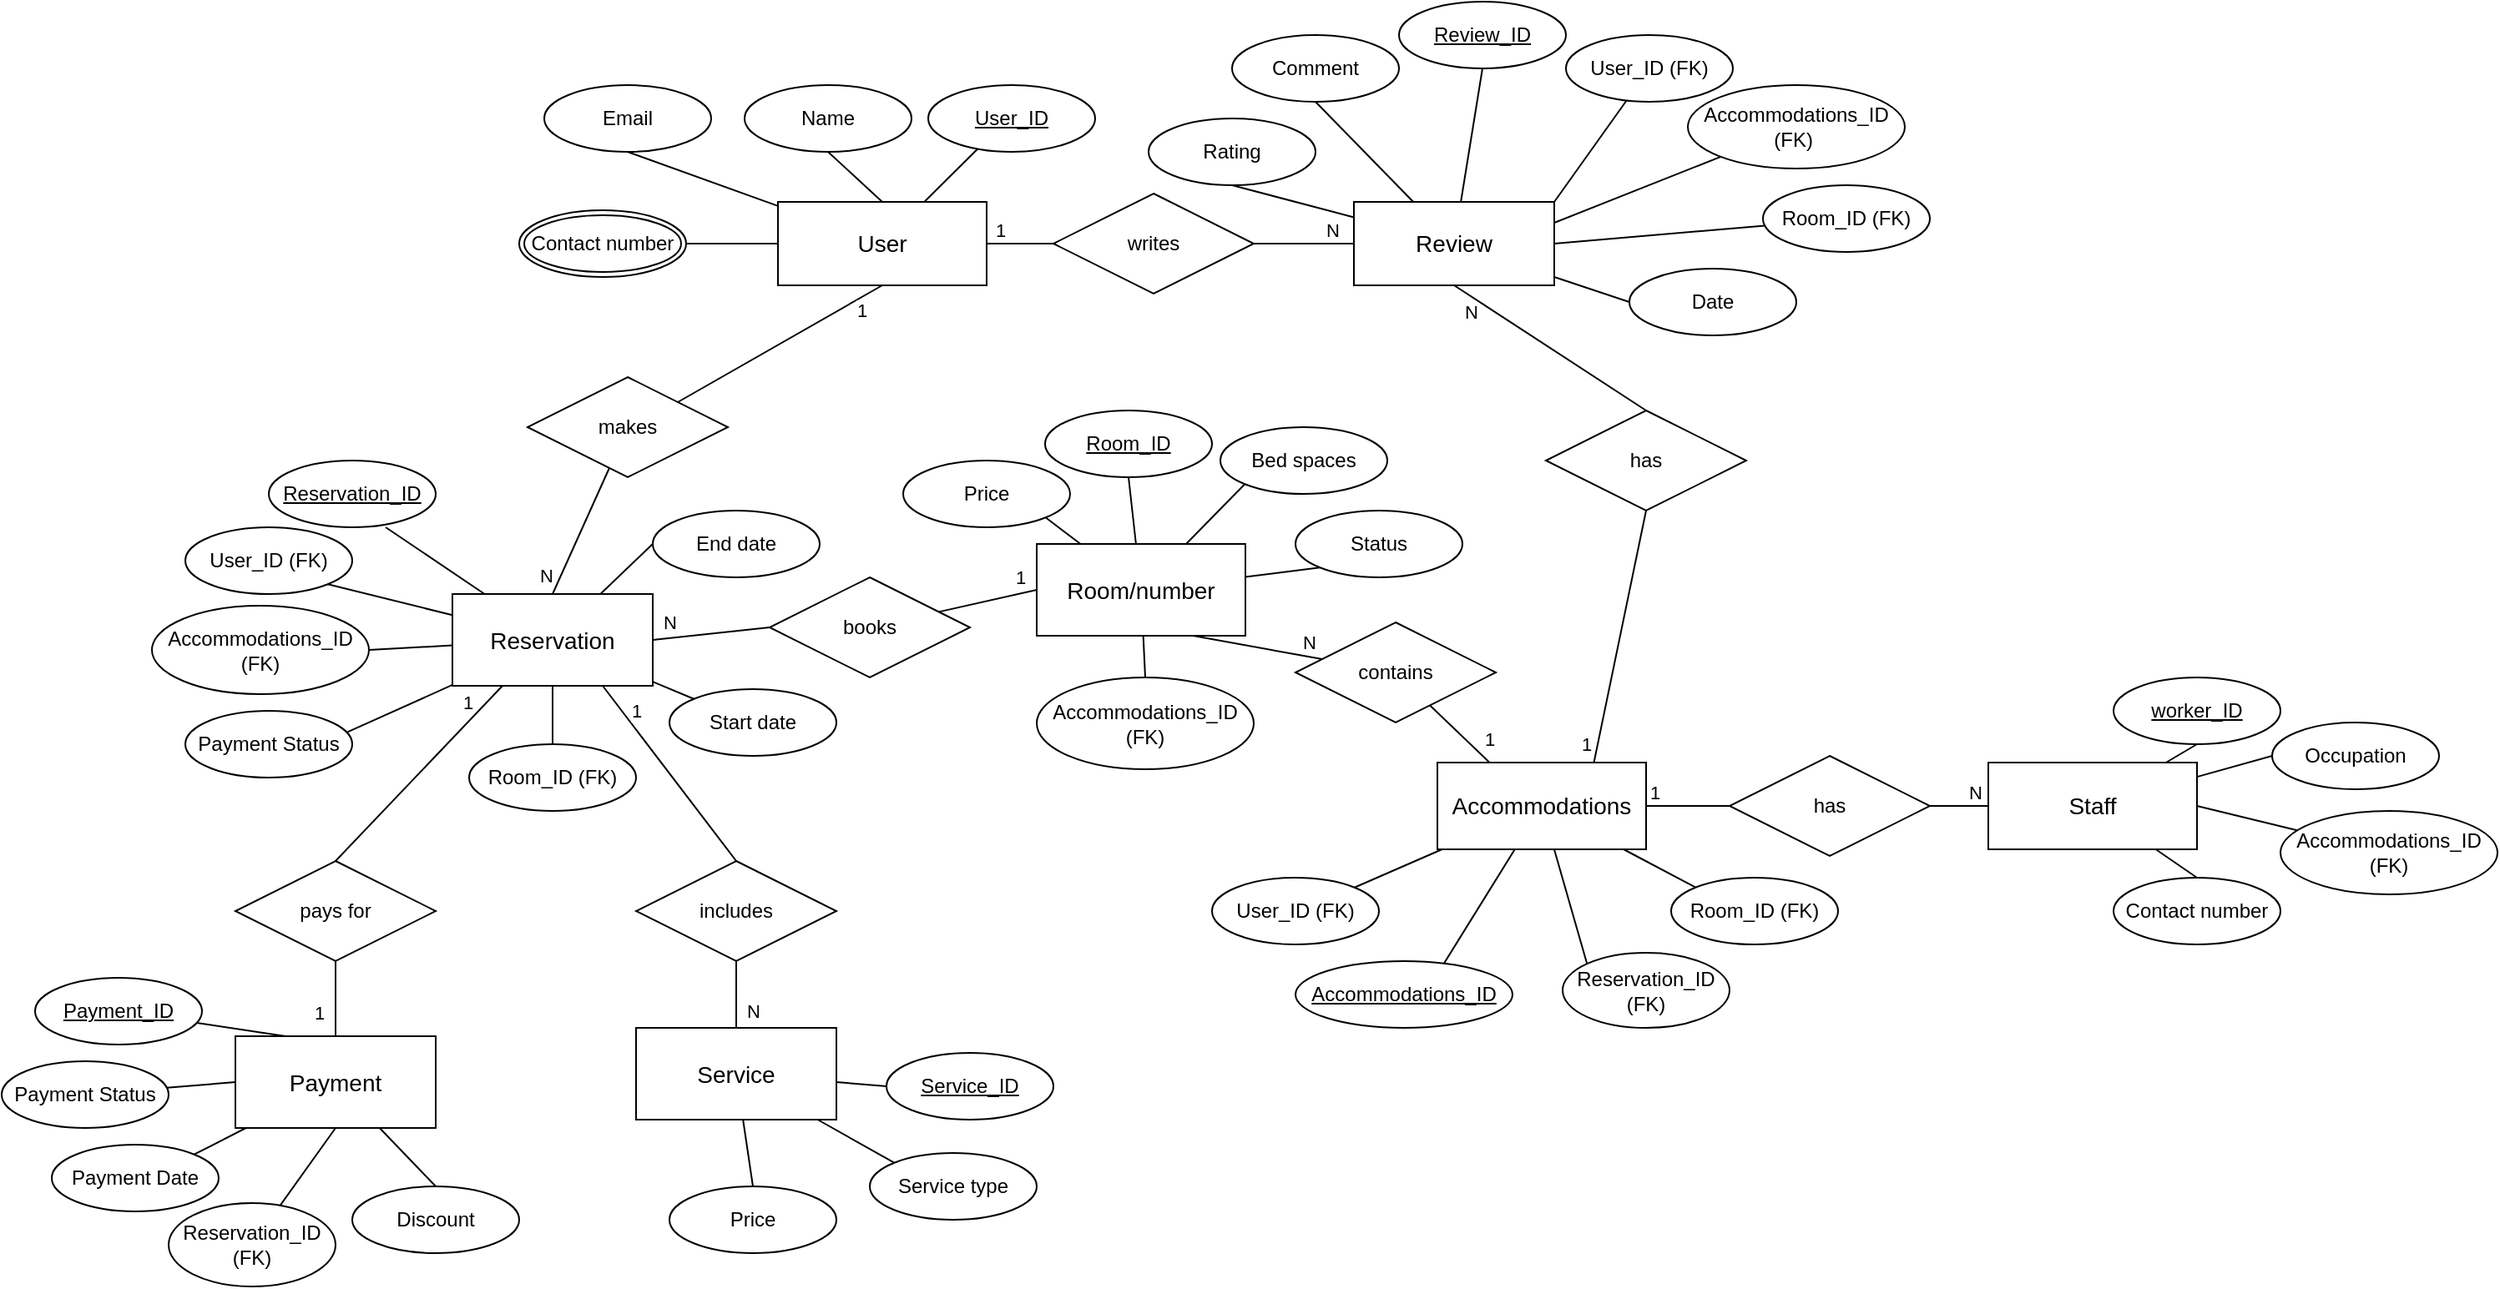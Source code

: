 <mxfile version="28.2.8">
  <diagram name="Сторінка-1" id="y6iVjI0kDgoRlhh61syA">
    <mxGraphModel dx="1480" dy="817" grid="1" gridSize="10" guides="1" tooltips="1" connect="1" arrows="1" fold="1" page="1" pageScale="1" pageWidth="1654" pageHeight="1169" math="0" shadow="0">
      <root>
        <mxCell id="0" />
        <mxCell id="1" parent="0" />
        <mxCell id="b_i_K-voBe4nod8YddAA-3" style="rounded=0;orthogonalLoop=1;jettySize=auto;html=1;endArrow=none;endFill=0;" parent="1" source="b_i_K-voBe4nod8YddAA-1" edge="1">
          <mxGeometry relative="1" as="geometry">
            <mxPoint x="674.582" y="248.256" as="targetPoint" />
          </mxGeometry>
        </mxCell>
        <mxCell id="b_i_K-voBe4nod8YddAA-7" style="rounded=0;orthogonalLoop=1;jettySize=auto;html=1;entryX=1;entryY=0.5;entryDx=0;entryDy=0;endArrow=none;endFill=0;" parent="1" source="b_i_K-voBe4nod8YddAA-1" target="1JkFjPlNz9Ic-y4vsCJE-34" edge="1">
          <mxGeometry relative="1" as="geometry">
            <mxPoint x="505.0" y="310" as="targetPoint" />
          </mxGeometry>
        </mxCell>
        <mxCell id="b_i_K-voBe4nod8YddAA-8" style="rounded=0;orthogonalLoop=1;jettySize=auto;html=1;entryX=0.5;entryY=1;entryDx=0;entryDy=0;endArrow=none;endFill=0;" parent="1" source="b_i_K-voBe4nod8YddAA-1" target="b_i_K-voBe4nod8YddAA-4" edge="1">
          <mxGeometry relative="1" as="geometry" />
        </mxCell>
        <mxCell id="b_i_K-voBe4nod8YddAA-10" style="rounded=0;orthogonalLoop=1;jettySize=auto;html=1;exitX=0.5;exitY=0;exitDx=0;exitDy=0;entryX=0.5;entryY=1;entryDx=0;entryDy=0;endArrow=none;endFill=0;" parent="1" source="b_i_K-voBe4nod8YddAA-1" target="b_i_K-voBe4nod8YddAA-6" edge="1">
          <mxGeometry relative="1" as="geometry" />
        </mxCell>
        <mxCell id="b_i_K-voBe4nod8YddAA-1" value="&lt;font style=&quot;font-size: 14px;&quot;&gt;User&lt;/font&gt;" style="whiteSpace=wrap;html=1;align=center;" parent="1" vertex="1">
          <mxGeometry x="555" y="280" width="125" height="50" as="geometry" />
        </mxCell>
        <mxCell id="b_i_K-voBe4nod8YddAA-4" value="Email" style="ellipse;whiteSpace=wrap;html=1;align=center;" parent="1" vertex="1">
          <mxGeometry x="415" y="210" width="100" height="40" as="geometry" />
        </mxCell>
        <mxCell id="b_i_K-voBe4nod8YddAA-6" value="Name" style="ellipse;whiteSpace=wrap;html=1;align=center;" parent="1" vertex="1">
          <mxGeometry x="535" y="210" width="100" height="40" as="geometry" />
        </mxCell>
        <mxCell id="b_i_K-voBe4nod8YddAA-9" value="User_ID" style="ellipse;whiteSpace=wrap;html=1;align=center;fontStyle=4;" parent="1" vertex="1">
          <mxGeometry x="645" y="210" width="100" height="40" as="geometry" />
        </mxCell>
        <mxCell id="b_i_K-voBe4nod8YddAA-13" style="rounded=0;orthogonalLoop=1;jettySize=auto;html=1;exitX=0;exitY=0.5;exitDx=0;exitDy=0;entryX=1;entryY=0.5;entryDx=0;entryDy=0;endArrow=none;endFill=0;" parent="1" source="b_i_K-voBe4nod8YddAA-11" target="b_i_K-voBe4nod8YddAA-1" edge="1">
          <mxGeometry relative="1" as="geometry" />
        </mxCell>
        <mxCell id="1JkFjPlNz9Ic-y4vsCJE-18" value="1" style="edgeLabel;html=1;align=center;verticalAlign=middle;resizable=0;points=[];" vertex="1" connectable="0" parent="b_i_K-voBe4nod8YddAA-13">
          <mxGeometry x="0.626" relative="1" as="geometry">
            <mxPoint y="-8" as="offset" />
          </mxGeometry>
        </mxCell>
        <mxCell id="b_i_K-voBe4nod8YddAA-17" value="" style="rounded=0;orthogonalLoop=1;jettySize=auto;html=1;endArrow=none;endFill=0;" parent="1" source="b_i_K-voBe4nod8YddAA-11" target="b_i_K-voBe4nod8YddAA-16" edge="1">
          <mxGeometry relative="1" as="geometry" />
        </mxCell>
        <mxCell id="1JkFjPlNz9Ic-y4vsCJE-19" value="N" style="edgeLabel;html=1;align=center;verticalAlign=middle;resizable=0;points=[];" vertex="1" connectable="0" parent="b_i_K-voBe4nod8YddAA-17">
          <mxGeometry x="0.57" y="1" relative="1" as="geometry">
            <mxPoint y="-7" as="offset" />
          </mxGeometry>
        </mxCell>
        <mxCell id="b_i_K-voBe4nod8YddAA-11" value="writes" style="shape=rhombus;perimeter=rhombusPerimeter;whiteSpace=wrap;html=1;align=center;" parent="1" vertex="1">
          <mxGeometry x="720" y="275" width="120" height="60" as="geometry" />
        </mxCell>
        <mxCell id="b_i_K-voBe4nod8YddAA-26" style="rounded=0;orthogonalLoop=1;jettySize=auto;html=1;entryX=0.5;entryY=1;entryDx=0;entryDy=0;endArrow=none;endFill=0;" parent="1" source="b_i_K-voBe4nod8YddAA-16" target="b_i_K-voBe4nod8YddAA-20" edge="1">
          <mxGeometry relative="1" as="geometry" />
        </mxCell>
        <mxCell id="b_i_K-voBe4nod8YddAA-27" style="rounded=0;orthogonalLoop=1;jettySize=auto;html=1;entryX=0.5;entryY=1;entryDx=0;entryDy=0;endArrow=none;endFill=0;" parent="1" source="b_i_K-voBe4nod8YddAA-16" target="b_i_K-voBe4nod8YddAA-18" edge="1">
          <mxGeometry relative="1" as="geometry" />
        </mxCell>
        <mxCell id="b_i_K-voBe4nod8YddAA-16" value="&lt;font style=&quot;font-size: 14px;&quot;&gt;Review&lt;/font&gt;" style="whiteSpace=wrap;html=1;" parent="1" vertex="1">
          <mxGeometry x="900" y="280" width="120" height="50" as="geometry" />
        </mxCell>
        <mxCell id="b_i_K-voBe4nod8YddAA-18" value="Review_ID" style="ellipse;whiteSpace=wrap;html=1;align=center;fontStyle=4;" parent="1" vertex="1">
          <mxGeometry x="927" y="160" width="100" height="40" as="geometry" />
        </mxCell>
        <mxCell id="b_i_K-voBe4nod8YddAA-19" value="Rating" style="ellipse;whiteSpace=wrap;html=1;align=center;" parent="1" vertex="1">
          <mxGeometry x="777" y="230" width="100" height="40" as="geometry" />
        </mxCell>
        <mxCell id="b_i_K-voBe4nod8YddAA-20" value="Comment" style="ellipse;whiteSpace=wrap;html=1;align=center;" parent="1" vertex="1">
          <mxGeometry x="827" y="180" width="100" height="40" as="geometry" />
        </mxCell>
        <mxCell id="b_i_K-voBe4nod8YddAA-21" value="Date" style="ellipse;whiteSpace=wrap;html=1;align=center;" parent="1" vertex="1">
          <mxGeometry x="1065" y="320" width="100" height="40" as="geometry" />
        </mxCell>
        <mxCell id="b_i_K-voBe4nod8YddAA-25" style="rounded=0;orthogonalLoop=1;jettySize=auto;html=1;entryX=0.5;entryY=1;entryDx=0;entryDy=0;endArrow=none;endFill=0;" parent="1" source="b_i_K-voBe4nod8YddAA-16" target="b_i_K-voBe4nod8YddAA-19" edge="1">
          <mxGeometry relative="1" as="geometry" />
        </mxCell>
        <mxCell id="b_i_K-voBe4nod8YddAA-28" style="rounded=0;orthogonalLoop=1;jettySize=auto;html=1;entryX=0;entryY=0.5;entryDx=0;entryDy=0;endArrow=none;endFill=0;" parent="1" source="b_i_K-voBe4nod8YddAA-16" target="b_i_K-voBe4nod8YddAA-21" edge="1">
          <mxGeometry relative="1" as="geometry" />
        </mxCell>
        <mxCell id="b_i_K-voBe4nod8YddAA-33" style="rounded=0;orthogonalLoop=1;jettySize=auto;html=1;entryX=0.5;entryY=1;entryDx=0;entryDy=0;endArrow=none;endFill=0;exitX=0.5;exitY=0;exitDx=0;exitDy=0;" parent="1" source="b_i_K-voBe4nod8YddAA-32" target="b_i_K-voBe4nod8YddAA-16" edge="1">
          <mxGeometry relative="1" as="geometry" />
        </mxCell>
        <mxCell id="1JkFjPlNz9Ic-y4vsCJE-25" value="N" style="edgeLabel;html=1;align=center;verticalAlign=middle;resizable=0;points=[];" vertex="1" connectable="0" parent="b_i_K-voBe4nod8YddAA-33">
          <mxGeometry x="0.819" y="1" relative="1" as="geometry">
            <mxPoint y="8" as="offset" />
          </mxGeometry>
        </mxCell>
        <mxCell id="b_i_K-voBe4nod8YddAA-35" style="rounded=0;orthogonalLoop=1;jettySize=auto;html=1;entryX=0.75;entryY=0;entryDx=0;entryDy=0;endArrow=none;endFill=0;exitX=0.5;exitY=1;exitDx=0;exitDy=0;" parent="1" source="b_i_K-voBe4nod8YddAA-32" target="b_i_K-voBe4nod8YddAA-34" edge="1">
          <mxGeometry relative="1" as="geometry" />
        </mxCell>
        <mxCell id="1JkFjPlNz9Ic-y4vsCJE-24" value="1" style="edgeLabel;html=1;align=center;verticalAlign=middle;resizable=0;points=[];" vertex="1" connectable="0" parent="b_i_K-voBe4nod8YddAA-35">
          <mxGeometry x="0.86" y="-2" relative="1" as="geometry">
            <mxPoint x="-5" as="offset" />
          </mxGeometry>
        </mxCell>
        <mxCell id="b_i_K-voBe4nod8YddAA-32" value="has" style="shape=rhombus;perimeter=rhombusPerimeter;whiteSpace=wrap;html=1;align=center;" parent="1" vertex="1">
          <mxGeometry x="1015" y="405" width="120" height="60" as="geometry" />
        </mxCell>
        <mxCell id="b_i_K-voBe4nod8YddAA-59" style="rounded=0;orthogonalLoop=1;jettySize=auto;html=1;entryX=0.5;entryY=1;entryDx=0;entryDy=0;endArrow=none;endFill=0;" parent="1" source="b_i_K-voBe4nod8YddAA-34" target="b_i_K-voBe4nod8YddAA-36" edge="1">
          <mxGeometry relative="1" as="geometry" />
        </mxCell>
        <mxCell id="1JkFjPlNz9Ic-y4vsCJE-14" style="rounded=0;orthogonalLoop=1;jettySize=auto;html=1;entryX=0;entryY=0;entryDx=0;entryDy=0;endArrow=none;endFill=0;" edge="1" parent="1" source="b_i_K-voBe4nod8YddAA-34" target="1JkFjPlNz9Ic-y4vsCJE-12">
          <mxGeometry relative="1" as="geometry" />
        </mxCell>
        <mxCell id="1JkFjPlNz9Ic-y4vsCJE-15" style="rounded=0;orthogonalLoop=1;jettySize=auto;html=1;entryX=0;entryY=0;entryDx=0;entryDy=0;endArrow=none;endFill=0;" edge="1" parent="1" source="b_i_K-voBe4nod8YddAA-34" target="1JkFjPlNz9Ic-y4vsCJE-13">
          <mxGeometry relative="1" as="geometry" />
        </mxCell>
        <mxCell id="b_i_K-voBe4nod8YddAA-34" value="&lt;span style=&quot;font-size: 14px;&quot;&gt;Accommodations&lt;/span&gt;" style="whiteSpace=wrap;html=1;align=center;" parent="1" vertex="1">
          <mxGeometry x="950" y="616" width="125" height="52" as="geometry" />
        </mxCell>
        <mxCell id="b_i_K-voBe4nod8YddAA-36" value="&lt;span style=&quot;text-align: left;&quot;&gt;Accommodations_ID&lt;/span&gt;" style="ellipse;whiteSpace=wrap;html=1;align=center;fontStyle=4;" parent="1" vertex="1">
          <mxGeometry x="865" y="735" width="130" height="40" as="geometry" />
        </mxCell>
        <mxCell id="b_i_K-voBe4nod8YddAA-38" style="rounded=0;orthogonalLoop=1;jettySize=auto;html=1;entryX=0.5;entryY=1;entryDx=0;entryDy=0;endArrow=none;endFill=0;exitX=1;exitY=0;exitDx=0;exitDy=0;" parent="1" source="b_i_K-voBe4nod8YddAA-37" target="b_i_K-voBe4nod8YddAA-1" edge="1">
          <mxGeometry relative="1" as="geometry" />
        </mxCell>
        <mxCell id="1JkFjPlNz9Ic-y4vsCJE-20" value="1" style="edgeLabel;html=1;align=center;verticalAlign=middle;resizable=0;points=[];" vertex="1" connectable="0" parent="b_i_K-voBe4nod8YddAA-38">
          <mxGeometry x="0.591" relative="1" as="geometry">
            <mxPoint x="13" as="offset" />
          </mxGeometry>
        </mxCell>
        <mxCell id="b_i_K-voBe4nod8YddAA-40" style="rounded=0;orthogonalLoop=1;jettySize=auto;html=1;entryX=0.5;entryY=0;entryDx=0;entryDy=0;endArrow=none;endFill=0;" parent="1" source="b_i_K-voBe4nod8YddAA-37" target="b_i_K-voBe4nod8YddAA-39" edge="1">
          <mxGeometry relative="1" as="geometry" />
        </mxCell>
        <mxCell id="1JkFjPlNz9Ic-y4vsCJE-21" value="N" style="edgeLabel;html=1;align=center;verticalAlign=middle;resizable=0;points=[];" vertex="1" connectable="0" parent="b_i_K-voBe4nod8YddAA-40">
          <mxGeometry x="0.713" y="-1" relative="1" as="geometry">
            <mxPoint x="-8" as="offset" />
          </mxGeometry>
        </mxCell>
        <mxCell id="b_i_K-voBe4nod8YddAA-37" value="makes" style="shape=rhombus;perimeter=rhombusPerimeter;whiteSpace=wrap;html=1;align=center;" parent="1" vertex="1">
          <mxGeometry x="405" y="385" width="120" height="60" as="geometry" />
        </mxCell>
        <mxCell id="b_i_K-voBe4nod8YddAA-50" style="rounded=0;orthogonalLoop=1;jettySize=auto;html=1;entryX=1;entryY=1;entryDx=0;entryDy=0;endArrow=none;endFill=0;" parent="1" source="b_i_K-voBe4nod8YddAA-39" target="b_i_K-voBe4nod8YddAA-42" edge="1">
          <mxGeometry relative="1" as="geometry" />
        </mxCell>
        <mxCell id="b_i_K-voBe4nod8YddAA-51" style="rounded=0;orthogonalLoop=1;jettySize=auto;html=1;entryX=1;entryY=0.5;entryDx=0;entryDy=0;endArrow=none;endFill=0;" parent="1" source="b_i_K-voBe4nod8YddAA-39" target="b_i_K-voBe4nod8YddAA-43" edge="1">
          <mxGeometry relative="1" as="geometry" />
        </mxCell>
        <mxCell id="b_i_K-voBe4nod8YddAA-55" style="rounded=0;orthogonalLoop=1;jettySize=auto;html=1;entryX=0;entryY=0;entryDx=0;entryDy=0;endArrow=none;endFill=0;" parent="1" source="b_i_K-voBe4nod8YddAA-39" target="b_i_K-voBe4nod8YddAA-47" edge="1">
          <mxGeometry relative="1" as="geometry" />
        </mxCell>
        <mxCell id="b_i_K-voBe4nod8YddAA-39" value="&lt;span style=&quot;font-size: 14px;&quot;&gt;Reservation&lt;/span&gt;" style="whiteSpace=wrap;html=1;align=center;" parent="1" vertex="1">
          <mxGeometry x="360" y="515" width="120" height="55" as="geometry" />
        </mxCell>
        <mxCell id="b_i_K-voBe4nod8YddAA-41" value="&lt;span style=&quot;text-align: left;&quot;&gt;Reservation_ID&lt;/span&gt;" style="ellipse;whiteSpace=wrap;html=1;align=center;fontStyle=4;" parent="1" vertex="1">
          <mxGeometry x="250" y="435" width="100" height="40" as="geometry" />
        </mxCell>
        <mxCell id="b_i_K-voBe4nod8YddAA-42" value="&lt;span style=&quot;text-align: left;&quot;&gt;User_ID (FK)&lt;/span&gt;" style="ellipse;whiteSpace=wrap;html=1;align=center;" parent="1" vertex="1">
          <mxGeometry x="200" y="475" width="100" height="40" as="geometry" />
        </mxCell>
        <mxCell id="b_i_K-voBe4nod8YddAA-43" value="&lt;span style=&quot;text-align: left;&quot;&gt;Accommodations_ID (FK)&lt;/span&gt;" style="ellipse;whiteSpace=wrap;html=1;align=center;" parent="1" vertex="1">
          <mxGeometry x="180" y="522" width="130" height="53" as="geometry" />
        </mxCell>
        <mxCell id="b_i_K-voBe4nod8YddAA-44" value="&lt;span style=&quot;text-align: left;&quot;&gt;Payment Status&lt;/span&gt;" style="ellipse;whiteSpace=wrap;html=1;align=center;" parent="1" vertex="1">
          <mxGeometry x="200" y="585" width="100" height="40" as="geometry" />
        </mxCell>
        <mxCell id="b_i_K-voBe4nod8YddAA-45" value="&lt;span style=&quot;text-align: left;&quot;&gt;Start date&lt;/span&gt;" style="ellipse;whiteSpace=wrap;html=1;align=center;" parent="1" vertex="1">
          <mxGeometry x="490" y="572" width="100" height="40" as="geometry" />
        </mxCell>
        <mxCell id="b_i_K-voBe4nod8YddAA-46" value="&lt;span style=&quot;text-align: left;&quot;&gt;Room_ID (FK)&lt;/span&gt;" style="ellipse;whiteSpace=wrap;html=1;align=center;" parent="1" vertex="1">
          <mxGeometry x="370" y="605" width="100" height="40" as="geometry" />
        </mxCell>
        <mxCell id="b_i_K-voBe4nod8YddAA-47" value="&lt;span style=&quot;text-align: left;&quot;&gt;End date&lt;/span&gt;" style="ellipse;whiteSpace=wrap;html=1;align=center;" parent="1" vertex="1">
          <mxGeometry x="480" y="465" width="100" height="40" as="geometry" />
        </mxCell>
        <mxCell id="b_i_K-voBe4nod8YddAA-49" style="rounded=0;orthogonalLoop=1;jettySize=auto;html=1;entryX=0.7;entryY=1;entryDx=0;entryDy=0;entryPerimeter=0;endArrow=none;endFill=0;" parent="1" source="b_i_K-voBe4nod8YddAA-39" target="b_i_K-voBe4nod8YddAA-41" edge="1">
          <mxGeometry relative="1" as="geometry" />
        </mxCell>
        <mxCell id="b_i_K-voBe4nod8YddAA-52" style="rounded=0;orthogonalLoop=1;jettySize=auto;html=1;entryX=0.972;entryY=0.318;entryDx=0;entryDy=0;entryPerimeter=0;endArrow=none;endFill=0;" parent="1" source="b_i_K-voBe4nod8YddAA-39" target="b_i_K-voBe4nod8YddAA-44" edge="1">
          <mxGeometry relative="1" as="geometry" />
        </mxCell>
        <mxCell id="b_i_K-voBe4nod8YddAA-53" style="rounded=0;orthogonalLoop=1;jettySize=auto;html=1;entryX=0.5;entryY=0;entryDx=0;entryDy=0;endArrow=none;endFill=0;" parent="1" source="b_i_K-voBe4nod8YddAA-39" target="b_i_K-voBe4nod8YddAA-46" edge="1">
          <mxGeometry relative="1" as="geometry" />
        </mxCell>
        <mxCell id="b_i_K-voBe4nod8YddAA-54" style="rounded=0;orthogonalLoop=1;jettySize=auto;html=1;entryX=0;entryY=0;entryDx=0;entryDy=0;endArrow=none;endFill=0;" parent="1" source="b_i_K-voBe4nod8YddAA-39" target="b_i_K-voBe4nod8YddAA-45" edge="1">
          <mxGeometry relative="1" as="geometry" />
        </mxCell>
        <mxCell id="b_i_K-voBe4nod8YddAA-56" value="&lt;span style=&quot;text-align: left;&quot;&gt;User_ID (FK)&lt;/span&gt;" style="ellipse;whiteSpace=wrap;html=1;align=center;" parent="1" vertex="1">
          <mxGeometry x="815" y="685" width="100" height="40" as="geometry" />
        </mxCell>
        <mxCell id="b_i_K-voBe4nod8YddAA-60" style="rounded=0;orthogonalLoop=1;jettySize=auto;html=1;entryX=1;entryY=0;entryDx=0;entryDy=0;endArrow=none;endFill=0;" parent="1" source="b_i_K-voBe4nod8YddAA-34" edge="1" target="b_i_K-voBe4nod8YddAA-56">
          <mxGeometry relative="1" as="geometry">
            <mxPoint x="920.2" y="685.04" as="targetPoint" />
          </mxGeometry>
        </mxCell>
        <mxCell id="b_i_K-voBe4nod8YddAA-65" style="rounded=0;orthogonalLoop=1;jettySize=auto;html=1;entryX=1;entryY=0.5;entryDx=0;entryDy=0;endArrow=none;endFill=0;" parent="1" source="b_i_K-voBe4nod8YddAA-63" target="b_i_K-voBe4nod8YddAA-34" edge="1">
          <mxGeometry relative="1" as="geometry" />
        </mxCell>
        <mxCell id="1JkFjPlNz9Ic-y4vsCJE-23" value="1" style="edgeLabel;html=1;align=center;verticalAlign=middle;resizable=0;points=[];" vertex="1" connectable="0" parent="b_i_K-voBe4nod8YddAA-65">
          <mxGeometry x="0.838" relative="1" as="geometry">
            <mxPoint x="1" y="-8" as="offset" />
          </mxGeometry>
        </mxCell>
        <mxCell id="b_i_K-voBe4nod8YddAA-67" style="rounded=0;orthogonalLoop=1;jettySize=auto;html=1;entryX=0;entryY=0.5;entryDx=0;entryDy=0;endArrow=none;endFill=0;" parent="1" source="b_i_K-voBe4nod8YddAA-63" target="b_i_K-voBe4nod8YddAA-66" edge="1">
          <mxGeometry relative="1" as="geometry" />
        </mxCell>
        <mxCell id="1JkFjPlNz9Ic-y4vsCJE-22" value="N" style="edgeLabel;html=1;align=center;verticalAlign=middle;resizable=0;points=[];" vertex="1" connectable="0" parent="b_i_K-voBe4nod8YddAA-67">
          <mxGeometry x="0.557" y="1" relative="1" as="geometry">
            <mxPoint y="-7" as="offset" />
          </mxGeometry>
        </mxCell>
        <mxCell id="b_i_K-voBe4nod8YddAA-63" value="has" style="shape=rhombus;perimeter=rhombusPerimeter;whiteSpace=wrap;html=1;align=center;" parent="1" vertex="1">
          <mxGeometry x="1125" y="612" width="120" height="60" as="geometry" />
        </mxCell>
        <mxCell id="b_i_K-voBe4nod8YddAA-73" style="rounded=0;orthogonalLoop=1;jettySize=auto;html=1;entryX=0;entryY=0.5;entryDx=0;entryDy=0;endArrow=none;endFill=0;" parent="1" source="b_i_K-voBe4nod8YddAA-66" target="b_i_K-voBe4nod8YddAA-69" edge="1">
          <mxGeometry relative="1" as="geometry" />
        </mxCell>
        <mxCell id="b_i_K-voBe4nod8YddAA-74" style="rounded=0;orthogonalLoop=1;jettySize=auto;html=1;entryX=0.5;entryY=0;entryDx=0;entryDy=0;endArrow=none;endFill=0;" parent="1" source="b_i_K-voBe4nod8YddAA-66" target="b_i_K-voBe4nod8YddAA-70" edge="1">
          <mxGeometry relative="1" as="geometry" />
        </mxCell>
        <mxCell id="b_i_K-voBe4nod8YddAA-66" value="&lt;span style=&quot;font-size: 14px;&quot;&gt;Staff&lt;/span&gt;" style="whiteSpace=wrap;html=1;align=center;" parent="1" vertex="1">
          <mxGeometry x="1280" y="616" width="125" height="52" as="geometry" />
        </mxCell>
        <mxCell id="b_i_K-voBe4nod8YddAA-68" value="&lt;span style=&quot;text-align: left;&quot;&gt;worker_ID&lt;/span&gt;" style="ellipse;whiteSpace=wrap;html=1;align=center;fontStyle=4;" parent="1" vertex="1">
          <mxGeometry x="1355" y="565" width="100" height="40" as="geometry" />
        </mxCell>
        <mxCell id="b_i_K-voBe4nod8YddAA-69" value="&lt;span style=&quot;text-align: left;&quot;&gt;Occupation&lt;/span&gt;" style="ellipse;whiteSpace=wrap;html=1;align=center;" parent="1" vertex="1">
          <mxGeometry x="1450" y="592" width="100" height="40" as="geometry" />
        </mxCell>
        <mxCell id="b_i_K-voBe4nod8YddAA-70" value="&lt;span style=&quot;text-align: left;&quot;&gt;Contact number&lt;/span&gt;" style="ellipse;whiteSpace=wrap;html=1;align=center;" parent="1" vertex="1">
          <mxGeometry x="1355" y="685" width="100" height="40" as="geometry" />
        </mxCell>
        <mxCell id="b_i_K-voBe4nod8YddAA-72" style="rounded=0;orthogonalLoop=1;jettySize=auto;html=1;entryX=0.5;entryY=1;entryDx=0;entryDy=0;endArrow=none;endFill=0;" parent="1" source="b_i_K-voBe4nod8YddAA-66" target="b_i_K-voBe4nod8YddAA-68" edge="1">
          <mxGeometry relative="1" as="geometry" />
        </mxCell>
        <mxCell id="b_i_K-voBe4nod8YddAA-77" style="rounded=0;orthogonalLoop=1;jettySize=auto;html=1;entryX=0.25;entryY=1;entryDx=0;entryDy=0;endArrow=none;endFill=0;exitX=0.5;exitY=0;exitDx=0;exitDy=0;" parent="1" source="b_i_K-voBe4nod8YddAA-75" target="b_i_K-voBe4nod8YddAA-39" edge="1">
          <mxGeometry relative="1" as="geometry" />
        </mxCell>
        <mxCell id="1JkFjPlNz9Ic-y4vsCJE-30" value="1" style="edgeLabel;html=1;align=center;verticalAlign=middle;resizable=0;points=[];" vertex="1" connectable="0" parent="b_i_K-voBe4nod8YddAA-77">
          <mxGeometry x="0.725" relative="1" as="geometry">
            <mxPoint x="-7" y="-5" as="offset" />
          </mxGeometry>
        </mxCell>
        <mxCell id="b_i_K-voBe4nod8YddAA-80" style="rounded=0;orthogonalLoop=1;jettySize=auto;html=1;entryX=0.5;entryY=0;entryDx=0;entryDy=0;endArrow=none;endFill=0;" parent="1" source="b_i_K-voBe4nod8YddAA-75" target="b_i_K-voBe4nod8YddAA-79" edge="1">
          <mxGeometry relative="1" as="geometry" />
        </mxCell>
        <mxCell id="1JkFjPlNz9Ic-y4vsCJE-31" value="1" style="edgeLabel;html=1;align=center;verticalAlign=middle;resizable=0;points=[];" vertex="1" connectable="0" parent="b_i_K-voBe4nod8YddAA-80">
          <mxGeometry x="0.485" y="-1" relative="1" as="geometry">
            <mxPoint x="-9" y="-3" as="offset" />
          </mxGeometry>
        </mxCell>
        <mxCell id="b_i_K-voBe4nod8YddAA-75" value="pays for" style="shape=rhombus;perimeter=rhombusPerimeter;whiteSpace=wrap;html=1;align=center;" parent="1" vertex="1">
          <mxGeometry x="230" y="675" width="120" height="60" as="geometry" />
        </mxCell>
        <mxCell id="b_i_K-voBe4nod8YddAA-78" style="rounded=0;orthogonalLoop=1;jettySize=auto;html=1;entryX=0.75;entryY=1;entryDx=0;entryDy=0;endArrow=none;endFill=0;exitX=0.5;exitY=0;exitDx=0;exitDy=0;" parent="1" source="b_i_K-voBe4nod8YddAA-76" target="b_i_K-voBe4nod8YddAA-39" edge="1">
          <mxGeometry relative="1" as="geometry" />
        </mxCell>
        <mxCell id="1JkFjPlNz9Ic-y4vsCJE-32" value="1" style="edgeLabel;html=1;align=center;verticalAlign=middle;resizable=0;points=[];" vertex="1" connectable="0" parent="b_i_K-voBe4nod8YddAA-78">
          <mxGeometry x="0.734" y="1" relative="1" as="geometry">
            <mxPoint x="10" as="offset" />
          </mxGeometry>
        </mxCell>
        <mxCell id="b_i_K-voBe4nod8YddAA-82" style="rounded=0;orthogonalLoop=1;jettySize=auto;html=1;entryX=0.5;entryY=0;entryDx=0;entryDy=0;endArrow=none;endFill=0;" parent="1" source="b_i_K-voBe4nod8YddAA-76" target="b_i_K-voBe4nod8YddAA-81" edge="1">
          <mxGeometry relative="1" as="geometry" />
        </mxCell>
        <mxCell id="1JkFjPlNz9Ic-y4vsCJE-33" value="N" style="edgeLabel;html=1;align=center;verticalAlign=middle;resizable=0;points=[];" vertex="1" connectable="0" parent="b_i_K-voBe4nod8YddAA-82">
          <mxGeometry x="0.588" relative="1" as="geometry">
            <mxPoint x="10" y="-2" as="offset" />
          </mxGeometry>
        </mxCell>
        <mxCell id="b_i_K-voBe4nod8YddAA-76" value="includes" style="shape=rhombus;perimeter=rhombusPerimeter;whiteSpace=wrap;html=1;align=center;" parent="1" vertex="1">
          <mxGeometry x="470" y="675" width="120" height="60" as="geometry" />
        </mxCell>
        <mxCell id="b_i_K-voBe4nod8YddAA-92" style="rounded=0;orthogonalLoop=1;jettySize=auto;html=1;entryX=1;entryY=0;entryDx=0;entryDy=0;endArrow=none;endFill=0;" parent="1" source="b_i_K-voBe4nod8YddAA-79" target="b_i_K-voBe4nod8YddAA-86" edge="1">
          <mxGeometry relative="1" as="geometry" />
        </mxCell>
        <mxCell id="b_i_K-voBe4nod8YddAA-93" style="rounded=0;orthogonalLoop=1;jettySize=auto;html=1;entryX=0.5;entryY=0;entryDx=0;entryDy=0;endArrow=none;endFill=0;" parent="1" source="b_i_K-voBe4nod8YddAA-79" target="b_i_K-voBe4nod8YddAA-85" edge="1">
          <mxGeometry relative="1" as="geometry" />
        </mxCell>
        <mxCell id="b_i_K-voBe4nod8YddAA-79" value="&lt;span style=&quot;font-size: 14px;&quot;&gt;Payment&lt;/span&gt;" style="whiteSpace=wrap;html=1;align=center;" parent="1" vertex="1">
          <mxGeometry x="230" y="780" width="120" height="55" as="geometry" />
        </mxCell>
        <mxCell id="b_i_K-voBe4nod8YddAA-94" style="rounded=0;orthogonalLoop=1;jettySize=auto;html=1;entryX=0;entryY=0.5;entryDx=0;entryDy=0;endArrow=none;endFill=0;" parent="1" source="b_i_K-voBe4nod8YddAA-81" target="b_i_K-voBe4nod8YddAA-87" edge="1">
          <mxGeometry relative="1" as="geometry" />
        </mxCell>
        <mxCell id="b_i_K-voBe4nod8YddAA-95" style="rounded=0;orthogonalLoop=1;jettySize=auto;html=1;entryX=0;entryY=0;entryDx=0;entryDy=0;endArrow=none;endFill=0;" parent="1" source="b_i_K-voBe4nod8YddAA-81" target="b_i_K-voBe4nod8YddAA-88" edge="1">
          <mxGeometry relative="1" as="geometry" />
        </mxCell>
        <mxCell id="b_i_K-voBe4nod8YddAA-96" style="rounded=0;orthogonalLoop=1;jettySize=auto;html=1;entryX=0.5;entryY=0;entryDx=0;entryDy=0;endArrow=none;endFill=0;" parent="1" source="b_i_K-voBe4nod8YddAA-81" target="b_i_K-voBe4nod8YddAA-89" edge="1">
          <mxGeometry relative="1" as="geometry" />
        </mxCell>
        <mxCell id="b_i_K-voBe4nod8YddAA-81" value="&lt;span style=&quot;font-size: 14px;&quot;&gt;Service&lt;/span&gt;" style="whiteSpace=wrap;html=1;align=center;" parent="1" vertex="1">
          <mxGeometry x="470" y="775" width="120" height="55" as="geometry" />
        </mxCell>
        <mxCell id="b_i_K-voBe4nod8YddAA-83" value="&lt;span style=&quot;text-align: left;&quot;&gt;Payment_ID&lt;/span&gt;" style="ellipse;whiteSpace=wrap;html=1;align=center;fontStyle=4;" parent="1" vertex="1">
          <mxGeometry x="110" y="745" width="100" height="40" as="geometry" />
        </mxCell>
        <mxCell id="b_i_K-voBe4nod8YddAA-91" style="rounded=0;orthogonalLoop=1;jettySize=auto;html=1;entryX=0;entryY=0.5;entryDx=0;entryDy=0;endArrow=none;endFill=0;" parent="1" source="b_i_K-voBe4nod8YddAA-84" target="b_i_K-voBe4nod8YddAA-79" edge="1">
          <mxGeometry relative="1" as="geometry" />
        </mxCell>
        <mxCell id="b_i_K-voBe4nod8YddAA-84" value="&lt;span style=&quot;text-align: left;&quot;&gt;Payment Status&lt;/span&gt;" style="ellipse;whiteSpace=wrap;html=1;align=center;" parent="1" vertex="1">
          <mxGeometry x="90" y="795" width="100" height="40" as="geometry" />
        </mxCell>
        <mxCell id="b_i_K-voBe4nod8YddAA-85" value="&lt;span style=&quot;text-align: left;&quot;&gt;Discount&lt;/span&gt;" style="ellipse;whiteSpace=wrap;html=1;align=center;" parent="1" vertex="1">
          <mxGeometry x="300" y="870" width="100" height="40" as="geometry" />
        </mxCell>
        <mxCell id="b_i_K-voBe4nod8YddAA-86" value="&lt;span style=&quot;text-align: left;&quot;&gt;Payment Date&lt;/span&gt;" style="ellipse;whiteSpace=wrap;html=1;align=center;" parent="1" vertex="1">
          <mxGeometry x="120" y="845" width="100" height="40" as="geometry" />
        </mxCell>
        <mxCell id="b_i_K-voBe4nod8YddAA-87" value="&lt;span style=&quot;text-align: left;&quot;&gt;Service_ID&lt;/span&gt;" style="ellipse;whiteSpace=wrap;html=1;align=center;fontStyle=4;" parent="1" vertex="1">
          <mxGeometry x="620" y="790" width="100" height="40" as="geometry" />
        </mxCell>
        <mxCell id="b_i_K-voBe4nod8YddAA-88" value="&lt;span style=&quot;text-align: left;&quot;&gt;Service type&lt;/span&gt;" style="ellipse;whiteSpace=wrap;html=1;align=center;" parent="1" vertex="1">
          <mxGeometry x="610" y="850" width="100" height="40" as="geometry" />
        </mxCell>
        <mxCell id="b_i_K-voBe4nod8YddAA-89" value="&lt;span style=&quot;text-align: left;&quot;&gt;Price&lt;/span&gt;" style="ellipse;whiteSpace=wrap;html=1;align=center;" parent="1" vertex="1">
          <mxGeometry x="490" y="870" width="100" height="40" as="geometry" />
        </mxCell>
        <mxCell id="b_i_K-voBe4nod8YddAA-90" style="rounded=0;orthogonalLoop=1;jettySize=auto;html=1;entryX=0.25;entryY=0;entryDx=0;entryDy=0;endArrow=none;endFill=0;" parent="1" source="b_i_K-voBe4nod8YddAA-83" target="b_i_K-voBe4nod8YddAA-79" edge="1">
          <mxGeometry relative="1" as="geometry" />
        </mxCell>
        <mxCell id="b_i_K-voBe4nod8YddAA-110" style="rounded=0;orthogonalLoop=1;jettySize=auto;html=1;entryX=0.5;entryY=0;entryDx=0;entryDy=0;endArrow=none;endFill=0;" parent="1" source="b_i_K-voBe4nod8YddAA-97" target="b_i_K-voBe4nod8YddAA-109" edge="1">
          <mxGeometry relative="1" as="geometry" />
        </mxCell>
        <mxCell id="b_i_K-voBe4nod8YddAA-111" style="rounded=0;orthogonalLoop=1;jettySize=auto;html=1;entryX=1;entryY=1;entryDx=0;entryDy=0;endArrow=none;endFill=0;" parent="1" source="b_i_K-voBe4nod8YddAA-97" target="b_i_K-voBe4nod8YddAA-106" edge="1">
          <mxGeometry relative="1" as="geometry" />
        </mxCell>
        <mxCell id="b_i_K-voBe4nod8YddAA-112" style="rounded=0;orthogonalLoop=1;jettySize=auto;html=1;entryX=0.5;entryY=1;entryDx=0;entryDy=0;endArrow=none;endFill=0;" parent="1" source="b_i_K-voBe4nod8YddAA-97" target="b_i_K-voBe4nod8YddAA-104" edge="1">
          <mxGeometry relative="1" as="geometry" />
        </mxCell>
        <mxCell id="b_i_K-voBe4nod8YddAA-113" style="rounded=0;orthogonalLoop=1;jettySize=auto;html=1;entryX=0;entryY=1;entryDx=0;entryDy=0;endArrow=none;endFill=0;" parent="1" source="b_i_K-voBe4nod8YddAA-97" target="b_i_K-voBe4nod8YddAA-107" edge="1">
          <mxGeometry relative="1" as="geometry" />
        </mxCell>
        <mxCell id="b_i_K-voBe4nod8YddAA-114" style="rounded=0;orthogonalLoop=1;jettySize=auto;html=1;entryX=0;entryY=1;entryDx=0;entryDy=0;endArrow=none;endFill=0;" parent="1" source="b_i_K-voBe4nod8YddAA-97" target="b_i_K-voBe4nod8YddAA-108" edge="1">
          <mxGeometry relative="1" as="geometry" />
        </mxCell>
        <mxCell id="b_i_K-voBe4nod8YddAA-97" value="&lt;font style=&quot;font-size: 14px;&quot;&gt;Room/number&lt;/font&gt;" style="whiteSpace=wrap;html=1;align=center;" parent="1" vertex="1">
          <mxGeometry x="710" y="485" width="125" height="55" as="geometry" />
        </mxCell>
        <mxCell id="b_i_K-voBe4nod8YddAA-102" style="rounded=0;orthogonalLoop=1;jettySize=auto;html=1;entryX=0.75;entryY=1;entryDx=0;entryDy=0;endArrow=none;endFill=0;" parent="1" source="b_i_K-voBe4nod8YddAA-98" target="b_i_K-voBe4nod8YddAA-97" edge="1">
          <mxGeometry relative="1" as="geometry" />
        </mxCell>
        <mxCell id="1JkFjPlNz9Ic-y4vsCJE-27" value="N" style="edgeLabel;html=1;align=center;verticalAlign=middle;resizable=0;points=[];" vertex="1" connectable="0" parent="b_i_K-voBe4nod8YddAA-102">
          <mxGeometry x="-0.53" y="1" relative="1" as="geometry">
            <mxPoint x="10" y="-8" as="offset" />
          </mxGeometry>
        </mxCell>
        <mxCell id="b_i_K-voBe4nod8YddAA-103" style="rounded=0;orthogonalLoop=1;jettySize=auto;html=1;entryX=0.25;entryY=0;entryDx=0;entryDy=0;endArrow=none;endFill=0;" parent="1" source="b_i_K-voBe4nod8YddAA-98" target="b_i_K-voBe4nod8YddAA-34" edge="1">
          <mxGeometry relative="1" as="geometry" />
        </mxCell>
        <mxCell id="1JkFjPlNz9Ic-y4vsCJE-26" value="1" style="edgeLabel;html=1;align=center;verticalAlign=middle;resizable=0;points=[];" vertex="1" connectable="0" parent="b_i_K-voBe4nod8YddAA-103">
          <mxGeometry x="0.514" y="1" relative="1" as="geometry">
            <mxPoint x="7" y="-5" as="offset" />
          </mxGeometry>
        </mxCell>
        <mxCell id="b_i_K-voBe4nod8YddAA-98" value="contains" style="shape=rhombus;perimeter=rhombusPerimeter;whiteSpace=wrap;html=1;align=center;" parent="1" vertex="1">
          <mxGeometry x="865" y="532" width="120" height="60" as="geometry" />
        </mxCell>
        <mxCell id="b_i_K-voBe4nod8YddAA-100" style="rounded=0;orthogonalLoop=1;jettySize=auto;html=1;entryX=1;entryY=0.5;entryDx=0;entryDy=0;endArrow=none;endFill=0;exitX=0;exitY=0.5;exitDx=0;exitDy=0;" parent="1" source="b_i_K-voBe4nod8YddAA-99" target="b_i_K-voBe4nod8YddAA-39" edge="1">
          <mxGeometry relative="1" as="geometry" />
        </mxCell>
        <mxCell id="1JkFjPlNz9Ic-y4vsCJE-29" value="N" style="edgeLabel;html=1;align=center;verticalAlign=middle;resizable=0;points=[];" vertex="1" connectable="0" parent="b_i_K-voBe4nod8YddAA-100">
          <mxGeometry x="0.783" y="2" relative="1" as="geometry">
            <mxPoint x="2" y="-12" as="offset" />
          </mxGeometry>
        </mxCell>
        <mxCell id="b_i_K-voBe4nod8YddAA-101" style="rounded=0;orthogonalLoop=1;jettySize=auto;html=1;entryX=0;entryY=0.5;entryDx=0;entryDy=0;endArrow=none;endFill=0;" parent="1" source="b_i_K-voBe4nod8YddAA-99" target="b_i_K-voBe4nod8YddAA-97" edge="1">
          <mxGeometry relative="1" as="geometry">
            <mxPoint x="700" y="495" as="targetPoint" />
          </mxGeometry>
        </mxCell>
        <mxCell id="1JkFjPlNz9Ic-y4vsCJE-28" value="1" style="edgeLabel;html=1;align=center;verticalAlign=middle;resizable=0;points=[];" vertex="1" connectable="0" parent="b_i_K-voBe4nod8YddAA-101">
          <mxGeometry x="-0.603" relative="1" as="geometry">
            <mxPoint x="37" y="-18" as="offset" />
          </mxGeometry>
        </mxCell>
        <mxCell id="b_i_K-voBe4nod8YddAA-99" value="books" style="shape=rhombus;perimeter=rhombusPerimeter;whiteSpace=wrap;html=1;align=center;" parent="1" vertex="1">
          <mxGeometry x="550" y="505" width="120" height="60" as="geometry" />
        </mxCell>
        <mxCell id="b_i_K-voBe4nod8YddAA-104" value="&lt;span style=&quot;text-align: left;&quot;&gt;Room_ID&lt;/span&gt;" style="ellipse;whiteSpace=wrap;html=1;align=center;fontStyle=4;" parent="1" vertex="1">
          <mxGeometry x="715" y="405" width="100" height="40" as="geometry" />
        </mxCell>
        <mxCell id="b_i_K-voBe4nod8YddAA-106" value="&lt;span style=&quot;text-align: left;&quot;&gt;Price&lt;/span&gt;" style="ellipse;whiteSpace=wrap;html=1;align=center;" parent="1" vertex="1">
          <mxGeometry x="630" y="435" width="100" height="40" as="geometry" />
        </mxCell>
        <mxCell id="b_i_K-voBe4nod8YddAA-107" value="&lt;span style=&quot;text-align: left;&quot;&gt;Bed spaces&lt;/span&gt;" style="ellipse;whiteSpace=wrap;html=1;align=center;" parent="1" vertex="1">
          <mxGeometry x="820" y="415" width="100" height="40" as="geometry" />
        </mxCell>
        <mxCell id="b_i_K-voBe4nod8YddAA-108" value="&lt;span style=&quot;text-align: left;&quot;&gt;Status&lt;/span&gt;" style="ellipse;whiteSpace=wrap;html=1;align=center;" parent="1" vertex="1">
          <mxGeometry x="865" y="465" width="100" height="40" as="geometry" />
        </mxCell>
        <mxCell id="b_i_K-voBe4nod8YddAA-109" value="&lt;span style=&quot;text-align: left;&quot;&gt;Accommodations_ID&lt;/span&gt;&lt;div style=&quot;&quot;&gt;(FK)&lt;/div&gt;" style="ellipse;whiteSpace=wrap;html=1;align=center;" parent="1" vertex="1">
          <mxGeometry x="710" y="565" width="130" height="55" as="geometry" />
        </mxCell>
        <mxCell id="1JkFjPlNz9Ic-y4vsCJE-5" style="rounded=0;orthogonalLoop=1;jettySize=auto;html=1;entryX=1;entryY=0;entryDx=0;entryDy=0;endArrow=none;endFill=0;" edge="1" parent="1" source="1JkFjPlNz9Ic-y4vsCJE-4" target="b_i_K-voBe4nod8YddAA-16">
          <mxGeometry relative="1" as="geometry" />
        </mxCell>
        <mxCell id="1JkFjPlNz9Ic-y4vsCJE-4" value="&lt;span style=&quot;text-align: left;&quot;&gt;User_ID (FK)&lt;/span&gt;" style="ellipse;whiteSpace=wrap;html=1;align=center;" vertex="1" parent="1">
          <mxGeometry x="1027" y="180" width="100" height="40" as="geometry" />
        </mxCell>
        <mxCell id="1JkFjPlNz9Ic-y4vsCJE-8" style="rounded=0;orthogonalLoop=1;jettySize=auto;html=1;entryX=1;entryY=0.5;entryDx=0;entryDy=0;endArrow=none;endFill=0;" edge="1" parent="1" source="1JkFjPlNz9Ic-y4vsCJE-6" target="b_i_K-voBe4nod8YddAA-16">
          <mxGeometry relative="1" as="geometry" />
        </mxCell>
        <mxCell id="1JkFjPlNz9Ic-y4vsCJE-6" value="&lt;span style=&quot;text-align: left;&quot;&gt;Room_ID (FK)&lt;/span&gt;" style="ellipse;whiteSpace=wrap;html=1;align=center;" vertex="1" parent="1">
          <mxGeometry x="1145" y="270" width="100" height="40" as="geometry" />
        </mxCell>
        <mxCell id="1JkFjPlNz9Ic-y4vsCJE-9" style="rounded=0;orthogonalLoop=1;jettySize=auto;html=1;entryX=1;entryY=0.25;entryDx=0;entryDy=0;endArrow=none;endFill=0;" edge="1" parent="1" source="1JkFjPlNz9Ic-y4vsCJE-7" target="b_i_K-voBe4nod8YddAA-16">
          <mxGeometry relative="1" as="geometry" />
        </mxCell>
        <mxCell id="1JkFjPlNz9Ic-y4vsCJE-7" value="&lt;span style=&quot;text-align: left;&quot;&gt;Accommodations_ID&lt;br&gt;(FK)&amp;nbsp;&lt;/span&gt;" style="ellipse;whiteSpace=wrap;html=1;align=center;" vertex="1" parent="1">
          <mxGeometry x="1100" y="210" width="130" height="50" as="geometry" />
        </mxCell>
        <mxCell id="1JkFjPlNz9Ic-y4vsCJE-11" style="rounded=0;orthogonalLoop=1;jettySize=auto;html=1;entryX=1;entryY=0.5;entryDx=0;entryDy=0;endArrow=none;endFill=0;" edge="1" parent="1" source="1JkFjPlNz9Ic-y4vsCJE-10" target="b_i_K-voBe4nod8YddAA-66">
          <mxGeometry relative="1" as="geometry" />
        </mxCell>
        <mxCell id="1JkFjPlNz9Ic-y4vsCJE-10" value="&lt;span style=&quot;text-align: left;&quot;&gt;Accommodations_ID (FK)&lt;/span&gt;" style="ellipse;whiteSpace=wrap;html=1;align=center;" vertex="1" parent="1">
          <mxGeometry x="1455" y="645" width="130" height="50" as="geometry" />
        </mxCell>
        <mxCell id="1JkFjPlNz9Ic-y4vsCJE-12" value="&lt;span style=&quot;text-align: left;&quot;&gt;Reservation_ID (FK)&lt;/span&gt;" style="ellipse;whiteSpace=wrap;html=1;align=center;" vertex="1" parent="1">
          <mxGeometry x="1025" y="730" width="100" height="45" as="geometry" />
        </mxCell>
        <mxCell id="1JkFjPlNz9Ic-y4vsCJE-13" value="&lt;span style=&quot;text-align: left;&quot;&gt;Room_ID (FK)&lt;/span&gt;" style="ellipse;whiteSpace=wrap;html=1;align=center;" vertex="1" parent="1">
          <mxGeometry x="1090" y="685" width="100" height="40" as="geometry" />
        </mxCell>
        <mxCell id="1JkFjPlNz9Ic-y4vsCJE-17" style="rounded=0;orthogonalLoop=1;jettySize=auto;html=1;entryX=0.5;entryY=1;entryDx=0;entryDy=0;endArrow=none;endFill=0;" edge="1" parent="1" source="1JkFjPlNz9Ic-y4vsCJE-16" target="b_i_K-voBe4nod8YddAA-79">
          <mxGeometry relative="1" as="geometry" />
        </mxCell>
        <mxCell id="1JkFjPlNz9Ic-y4vsCJE-16" value="&lt;span style=&quot;text-align: left;&quot;&gt;Reservation_ID (FK)&lt;/span&gt;" style="ellipse;whiteSpace=wrap;html=1;align=center;" vertex="1" parent="1">
          <mxGeometry x="190" y="880" width="100" height="50" as="geometry" />
        </mxCell>
        <mxCell id="1JkFjPlNz9Ic-y4vsCJE-34" value="Contact number" style="ellipse;shape=doubleEllipse;margin=3;whiteSpace=wrap;html=1;align=center;" vertex="1" parent="1">
          <mxGeometry x="400" y="285" width="100" height="40" as="geometry" />
        </mxCell>
      </root>
    </mxGraphModel>
  </diagram>
</mxfile>
